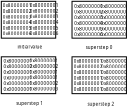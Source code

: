 <?xml version="1.0" encoding="UTF-8"?>
<dia:diagram xmlns:dia="http://www.lysator.liu.se/~alla/dia/">
  <dia:layer name="背景" visible="true" active="true">
    <dia:group>
      <dia:group>
        <dia:object type="Standard - Box" version="0" id="O0">
          <dia:attribute name="obj_pos">
            <dia:point val="16.432,3.445"/>
          </dia:attribute>
          <dia:attribute name="obj_bb">
            <dia:rectangle val="16.417,3.43;19.167,5.303"/>
          </dia:attribute>
          <dia:attribute name="elem_corner">
            <dia:point val="16.432,3.445"/>
          </dia:attribute>
          <dia:attribute name="elem_width">
            <dia:real val="2.72"/>
          </dia:attribute>
          <dia:attribute name="elem_height">
            <dia:real val="1.843"/>
          </dia:attribute>
          <dia:attribute name="border_width">
            <dia:real val="0.03"/>
          </dia:attribute>
          <dia:attribute name="show_background">
            <dia:boolean val="true"/>
          </dia:attribute>
        </dia:object>
        <dia:object type="Standard - Text" version="1" id="O1">
          <dia:attribute name="obj_pos">
            <dia:point val="16.541,3.739"/>
          </dia:attribute>
          <dia:attribute name="obj_bb">
            <dia:rectangle val="16.541,3.502;17.779,5.21"/>
          </dia:attribute>
          <dia:attribute name="text">
            <dia:composite type="text">
              <dia:attribute name="string">
                <dia:string>#0x80000001
0x80000002
0x00000001
0x00000001
0x00000001
0x00000001#</dia:string>
              </dia:attribute>
              <dia:attribute name="font">
                <dia:font family="sans" style="0" name="Helvetica"/>
              </dia:attribute>
              <dia:attribute name="height">
                <dia:real val="0.282"/>
              </dia:attribute>
              <dia:attribute name="pos">
                <dia:point val="16.541,3.739"/>
              </dia:attribute>
              <dia:attribute name="color">
                <dia:color val="#000000"/>
              </dia:attribute>
              <dia:attribute name="alignment">
                <dia:enum val="0"/>
              </dia:attribute>
            </dia:composite>
          </dia:attribute>
          <dia:attribute name="valign">
            <dia:enum val="3"/>
          </dia:attribute>
        </dia:object>
        <dia:object type="Standard - Text" version="1" id="O2">
          <dia:attribute name="obj_pos">
            <dia:point val="17.836,3.726"/>
          </dia:attribute>
          <dia:attribute name="obj_bb">
            <dia:rectangle val="17.836,3.488;19.074,5.197"/>
          </dia:attribute>
          <dia:attribute name="text">
            <dia:composite type="text">
              <dia:attribute name="string">
                <dia:string>#0x80000001
0x80000002
0x80000001
0x80000001
0x80000002
0x80000003#</dia:string>
              </dia:attribute>
              <dia:attribute name="font">
                <dia:font family="sans" style="0" name="Helvetica"/>
              </dia:attribute>
              <dia:attribute name="height">
                <dia:real val="0.282"/>
              </dia:attribute>
              <dia:attribute name="pos">
                <dia:point val="17.836,3.726"/>
              </dia:attribute>
              <dia:attribute name="color">
                <dia:color val="#000000"/>
              </dia:attribute>
              <dia:attribute name="alignment">
                <dia:enum val="0"/>
              </dia:attribute>
            </dia:composite>
          </dia:attribute>
          <dia:attribute name="valign">
            <dia:enum val="3"/>
          </dia:attribute>
        </dia:object>
      </dia:group>
      <dia:object type="Standard - Text" version="1" id="O3">
        <dia:attribute name="obj_pos">
          <dia:point val="20.755,2.982"/>
        </dia:attribute>
        <dia:attribute name="obj_bb">
          <dia:rectangle val="20.755,2.314;20.755,3.152"/>
        </dia:attribute>
        <dia:attribute name="text">
          <dia:composite type="text">
            <dia:attribute name="string">
              <dia:string>##</dia:string>
            </dia:attribute>
            <dia:attribute name="font">
              <dia:font family="sans" style="0" name="Helvetica"/>
            </dia:attribute>
            <dia:attribute name="height">
              <dia:real val="0.8"/>
            </dia:attribute>
            <dia:attribute name="pos">
              <dia:point val="20.755,2.982"/>
            </dia:attribute>
            <dia:attribute name="color">
              <dia:color val="#000000"/>
            </dia:attribute>
            <dia:attribute name="alignment">
              <dia:enum val="0"/>
            </dia:attribute>
          </dia:composite>
        </dia:attribute>
        <dia:attribute name="valign">
          <dia:enum val="3"/>
        </dia:attribute>
      </dia:object>
      <dia:object type="Standard - Text" version="1" id="O4">
        <dia:attribute name="obj_pos">
          <dia:point val="17.179,5.857"/>
        </dia:attribute>
        <dia:attribute name="obj_bb">
          <dia:rectangle val="17.179,5.62;18.374,5.917"/>
        </dia:attribute>
        <dia:attribute name="text">
          <dia:composite type="text">
            <dia:attribute name="string">
              <dia:string>#superstep 1#</dia:string>
            </dia:attribute>
            <dia:attribute name="font">
              <dia:font family="sans" style="0" name="Helvetica"/>
            </dia:attribute>
            <dia:attribute name="height">
              <dia:real val="0.282"/>
            </dia:attribute>
            <dia:attribute name="pos">
              <dia:point val="17.179,5.857"/>
            </dia:attribute>
            <dia:attribute name="color">
              <dia:color val="#000000"/>
            </dia:attribute>
            <dia:attribute name="alignment">
              <dia:enum val="0"/>
            </dia:attribute>
          </dia:composite>
        </dia:attribute>
        <dia:attribute name="valign">
          <dia:enum val="3"/>
        </dia:attribute>
      </dia:object>
      <dia:group>
        <dia:group>
          <dia:object type="Standard - Box" version="0" id="O5">
            <dia:attribute name="obj_pos">
              <dia:point val="19.968,3.445"/>
            </dia:attribute>
            <dia:attribute name="obj_bb">
              <dia:rectangle val="19.953,3.43;22.703,5.303"/>
            </dia:attribute>
            <dia:attribute name="elem_corner">
              <dia:point val="19.968,3.445"/>
            </dia:attribute>
            <dia:attribute name="elem_width">
              <dia:real val="2.72"/>
            </dia:attribute>
            <dia:attribute name="elem_height">
              <dia:real val="1.843"/>
            </dia:attribute>
            <dia:attribute name="border_width">
              <dia:real val="0.03"/>
            </dia:attribute>
            <dia:attribute name="show_background">
              <dia:boolean val="true"/>
            </dia:attribute>
          </dia:object>
          <dia:group>
            <dia:object type="Standard - Text" version="1" id="O6">
              <dia:attribute name="obj_pos">
                <dia:point val="20.059,3.742"/>
              </dia:attribute>
              <dia:attribute name="obj_bb">
                <dia:rectangle val="20.059,3.505;21.296,5.213"/>
              </dia:attribute>
              <dia:attribute name="text">
                <dia:composite type="text">
                  <dia:attribute name="string">
                    <dia:string>#0x80000001
0x80000002
0x80000001
0x80000001
0x80000001
0x80000001#</dia:string>
                  </dia:attribute>
                  <dia:attribute name="font">
                    <dia:font family="sans" style="0" name="Helvetica"/>
                  </dia:attribute>
                  <dia:attribute name="height">
                    <dia:real val="0.282"/>
                  </dia:attribute>
                  <dia:attribute name="pos">
                    <dia:point val="20.059,3.742"/>
                  </dia:attribute>
                  <dia:attribute name="color">
                    <dia:color val="#000000"/>
                  </dia:attribute>
                  <dia:attribute name="alignment">
                    <dia:enum val="0"/>
                  </dia:attribute>
                </dia:composite>
              </dia:attribute>
              <dia:attribute name="valign">
                <dia:enum val="3"/>
              </dia:attribute>
            </dia:object>
            <dia:object type="Standard - Text" version="1" id="O7">
              <dia:attribute name="obj_pos">
                <dia:point val="21.413,3.743"/>
              </dia:attribute>
              <dia:attribute name="obj_bb">
                <dia:rectangle val="21.413,3.506;22.65,5.215"/>
              </dia:attribute>
              <dia:attribute name="text">
                <dia:composite type="text">
                  <dia:attribute name="string">
                    <dia:string>#0x80000001
0x80000002
0x80000001
0x80000001
0x80000002
0x80000003#</dia:string>
                  </dia:attribute>
                  <dia:attribute name="font">
                    <dia:font family="sans" style="0" name="Helvetica"/>
                  </dia:attribute>
                  <dia:attribute name="height">
                    <dia:real val="0.282"/>
                  </dia:attribute>
                  <dia:attribute name="pos">
                    <dia:point val="21.413,3.743"/>
                  </dia:attribute>
                  <dia:attribute name="color">
                    <dia:color val="#000000"/>
                  </dia:attribute>
                  <dia:attribute name="alignment">
                    <dia:enum val="0"/>
                  </dia:attribute>
                </dia:composite>
              </dia:attribute>
              <dia:attribute name="valign">
                <dia:enum val="3"/>
              </dia:attribute>
            </dia:object>
          </dia:group>
        </dia:group>
        <dia:object type="Standard - Text" version="1" id="O8">
          <dia:attribute name="obj_pos">
            <dia:point val="20.744,5.892"/>
          </dia:attribute>
          <dia:attribute name="obj_bb">
            <dia:rectangle val="20.744,5.655;21.939,5.952"/>
          </dia:attribute>
          <dia:attribute name="text">
            <dia:composite type="text">
              <dia:attribute name="string">
                <dia:string>#superstep 2#</dia:string>
              </dia:attribute>
              <dia:attribute name="font">
                <dia:font family="sans" style="0" name="Helvetica"/>
              </dia:attribute>
              <dia:attribute name="height">
                <dia:real val="0.282"/>
              </dia:attribute>
              <dia:attribute name="pos">
                <dia:point val="20.744,5.892"/>
              </dia:attribute>
              <dia:attribute name="color">
                <dia:color val="#000000"/>
              </dia:attribute>
              <dia:attribute name="alignment">
                <dia:enum val="0"/>
              </dia:attribute>
            </dia:composite>
          </dia:attribute>
          <dia:attribute name="valign">
            <dia:enum val="3"/>
          </dia:attribute>
        </dia:object>
      </dia:group>
      <dia:group>
        <dia:group>
          <dia:object type="Standard - Box" version="0" id="O9">
            <dia:attribute name="obj_pos">
              <dia:point val="19.968,0.67"/>
            </dia:attribute>
            <dia:attribute name="obj_bb">
              <dia:rectangle val="19.953,0.655;22.703,2.528"/>
            </dia:attribute>
            <dia:attribute name="elem_corner">
              <dia:point val="19.968,0.67"/>
            </dia:attribute>
            <dia:attribute name="elem_width">
              <dia:real val="2.72"/>
            </dia:attribute>
            <dia:attribute name="elem_height">
              <dia:real val="1.843"/>
            </dia:attribute>
            <dia:attribute name="border_width">
              <dia:real val="0.03"/>
            </dia:attribute>
            <dia:attribute name="show_background">
              <dia:boolean val="true"/>
            </dia:attribute>
          </dia:object>
          <dia:group>
            <dia:object type="Standard - Text" version="1" id="O10">
              <dia:attribute name="obj_pos">
                <dia:point val="20.081,1.004"/>
              </dia:attribute>
              <dia:attribute name="obj_bb">
                <dia:rectangle val="20.081,0.766;21.318,2.475"/>
              </dia:attribute>
              <dia:attribute name="text">
                <dia:composite type="text">
                  <dia:attribute name="string">
                    <dia:string>#0x80000001
0x80000002
0x80000003
0x80000004
0x80000005
0x80000006#</dia:string>
                  </dia:attribute>
                  <dia:attribute name="font">
                    <dia:font family="sans" style="0" name="Helvetica"/>
                  </dia:attribute>
                  <dia:attribute name="height">
                    <dia:real val="0.282"/>
                  </dia:attribute>
                  <dia:attribute name="pos">
                    <dia:point val="20.081,1.004"/>
                  </dia:attribute>
                  <dia:attribute name="color">
                    <dia:color val="#000000"/>
                  </dia:attribute>
                  <dia:attribute name="alignment">
                    <dia:enum val="0"/>
                  </dia:attribute>
                </dia:composite>
              </dia:attribute>
              <dia:attribute name="valign">
                <dia:enum val="3"/>
              </dia:attribute>
            </dia:object>
            <dia:object type="Standard - Text" version="1" id="O11">
              <dia:attribute name="obj_pos">
                <dia:point val="21.376,1.004"/>
              </dia:attribute>
              <dia:attribute name="obj_bb">
                <dia:rectangle val="21.376,0.766;22.613,2.475"/>
              </dia:attribute>
              <dia:attribute name="text">
                <dia:composite type="text">
                  <dia:attribute name="string">
                    <dia:string>#0x80000001
0x80000002
0x00000001
0x00000001
0x00000002
0x00000003#</dia:string>
                  </dia:attribute>
                  <dia:attribute name="font">
                    <dia:font family="sans" style="0" name="Helvetica"/>
                  </dia:attribute>
                  <dia:attribute name="height">
                    <dia:real val="0.282"/>
                  </dia:attribute>
                  <dia:attribute name="pos">
                    <dia:point val="21.376,1.004"/>
                  </dia:attribute>
                  <dia:attribute name="color">
                    <dia:color val="#000000"/>
                  </dia:attribute>
                  <dia:attribute name="alignment">
                    <dia:enum val="0"/>
                  </dia:attribute>
                </dia:composite>
              </dia:attribute>
              <dia:attribute name="valign">
                <dia:enum val="3"/>
              </dia:attribute>
            </dia:object>
          </dia:group>
        </dia:group>
        <dia:object type="Standard - Text" version="1" id="O12">
          <dia:attribute name="obj_pos">
            <dia:point val="20.652,3.053"/>
          </dia:attribute>
          <dia:attribute name="obj_bb">
            <dia:rectangle val="20.652,2.816;21.848,3.113"/>
          </dia:attribute>
          <dia:attribute name="text">
            <dia:composite type="text">
              <dia:attribute name="string">
                <dia:string>#superstep 0#</dia:string>
              </dia:attribute>
              <dia:attribute name="font">
                <dia:font family="sans" style="0" name="Helvetica"/>
              </dia:attribute>
              <dia:attribute name="height">
                <dia:real val="0.282"/>
              </dia:attribute>
              <dia:attribute name="pos">
                <dia:point val="20.652,3.053"/>
              </dia:attribute>
              <dia:attribute name="color">
                <dia:color val="#000000"/>
              </dia:attribute>
              <dia:attribute name="alignment">
                <dia:enum val="0"/>
              </dia:attribute>
            </dia:composite>
          </dia:attribute>
          <dia:attribute name="valign">
            <dia:enum val="3"/>
          </dia:attribute>
        </dia:object>
      </dia:group>
      <dia:group>
        <dia:group>
          <dia:object type="Standard - Box" version="0" id="O13">
            <dia:attribute name="obj_pos">
              <dia:point val="16.432,0.67"/>
            </dia:attribute>
            <dia:attribute name="obj_bb">
              <dia:rectangle val="16.417,0.655;19.167,2.528"/>
            </dia:attribute>
            <dia:attribute name="elem_corner">
              <dia:point val="16.432,0.67"/>
            </dia:attribute>
            <dia:attribute name="elem_width">
              <dia:real val="2.72"/>
            </dia:attribute>
            <dia:attribute name="elem_height">
              <dia:real val="1.843"/>
            </dia:attribute>
            <dia:attribute name="border_width">
              <dia:real val="0.03"/>
            </dia:attribute>
            <dia:attribute name="show_background">
              <dia:boolean val="true"/>
            </dia:attribute>
          </dia:object>
          <dia:group>
            <dia:object type="Standard - Text" version="1" id="O14">
              <dia:attribute name="obj_pos">
                <dia:point val="16.508,0.967"/>
              </dia:attribute>
              <dia:attribute name="obj_bb">
                <dia:rectangle val="16.508,0.729;17.746,2.438"/>
              </dia:attribute>
              <dia:attribute name="text">
                <dia:composite type="text">
                  <dia:attribute name="string">
                    <dia:string>#0x80000001
0x80000002
0x80000003
0x80000004
0x80000005
0x80000006#</dia:string>
                  </dia:attribute>
                  <dia:attribute name="font">
                    <dia:font family="sans" style="0" name="Helvetica"/>
                  </dia:attribute>
                  <dia:attribute name="height">
                    <dia:real val="0.282"/>
                  </dia:attribute>
                  <dia:attribute name="pos">
                    <dia:point val="16.508,0.967"/>
                  </dia:attribute>
                  <dia:attribute name="color">
                    <dia:color val="#000000"/>
                  </dia:attribute>
                  <dia:attribute name="alignment">
                    <dia:enum val="0"/>
                  </dia:attribute>
                </dia:composite>
              </dia:attribute>
              <dia:attribute name="valign">
                <dia:enum val="3"/>
              </dia:attribute>
            </dia:object>
            <dia:object type="Standard - Text" version="1" id="O15">
              <dia:attribute name="obj_pos">
                <dia:point val="17.86,0.961"/>
              </dia:attribute>
              <dia:attribute name="obj_bb">
                <dia:rectangle val="17.86,0.724;19.098,2.433"/>
              </dia:attribute>
              <dia:attribute name="text">
                <dia:composite type="text">
                  <dia:attribute name="string">
                    <dia:string>#0x80000001
0x80000002
0x80000003
0x80000004
0x80000005
0x80000006#</dia:string>
                  </dia:attribute>
                  <dia:attribute name="font">
                    <dia:font family="sans" style="0" name="Helvetica"/>
                  </dia:attribute>
                  <dia:attribute name="height">
                    <dia:real val="0.282"/>
                  </dia:attribute>
                  <dia:attribute name="pos">
                    <dia:point val="17.86,0.961"/>
                  </dia:attribute>
                  <dia:attribute name="color">
                    <dia:color val="#000000"/>
                  </dia:attribute>
                  <dia:attribute name="alignment">
                    <dia:enum val="0"/>
                  </dia:attribute>
                </dia:composite>
              </dia:attribute>
              <dia:attribute name="valign">
                <dia:enum val="3"/>
              </dia:attribute>
            </dia:object>
          </dia:group>
        </dia:group>
        <dia:object type="Standard - Text" version="1" id="O16">
          <dia:attribute name="obj_pos">
            <dia:point val="17.237,3.035"/>
          </dia:attribute>
          <dia:attribute name="obj_bb">
            <dia:rectangle val="17.237,2.797;18.395,3.095"/>
          </dia:attribute>
          <dia:attribute name="text">
            <dia:composite type="text">
              <dia:attribute name="string">
                <dia:string>#initial value#</dia:string>
              </dia:attribute>
              <dia:attribute name="font">
                <dia:font family="sans" style="0" name="Helvetica"/>
              </dia:attribute>
              <dia:attribute name="height">
                <dia:real val="0.282"/>
              </dia:attribute>
              <dia:attribute name="pos">
                <dia:point val="17.237,3.035"/>
              </dia:attribute>
              <dia:attribute name="color">
                <dia:color val="#000000"/>
              </dia:attribute>
              <dia:attribute name="alignment">
                <dia:enum val="0"/>
              </dia:attribute>
            </dia:composite>
          </dia:attribute>
          <dia:attribute name="valign">
            <dia:enum val="3"/>
          </dia:attribute>
        </dia:object>
      </dia:group>
    </dia:group>
  </dia:layer>
</dia:diagram>

